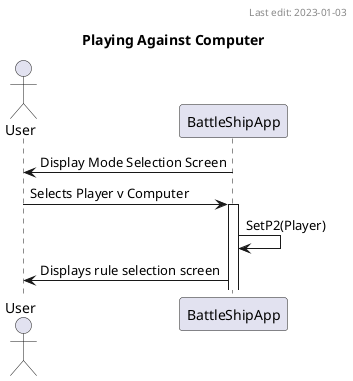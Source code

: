 @startuml
'Author: Hayden Carpenter
'Last Edit: 2023-01-03
title Playing Against Computer
header Last edit: 2023-01-03
actor User
participant BattleShipApp as gui
gui->User:Display Mode Selection Screen
User->gui++:Selects Player v Computer
gui->gui:SetP2(Player)
gui->User:Displays rule selection screen